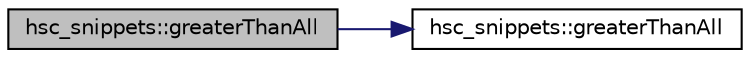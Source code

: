 digraph "hsc_snippets::greaterThanAll"
{
 // INTERACTIVE_SVG=YES
 // LATEX_PDF_SIZE
  edge [fontname="Helvetica",fontsize="10",labelfontname="Helvetica",labelfontsize="10"];
  node [fontname="Helvetica",fontsize="10",shape=record];
  rankdir="LR";
  Node1 [label="hsc_snippets::greaterThanAll",height=0.2,width=0.4,color="black", fillcolor="grey75", style="filled", fontcolor="black",tooltip=" "];
  Node1 -> Node2 [color="midnightblue",fontsize="10",style="solid",fontname="Helvetica"];
  Node2 [label="hsc_snippets::greaterThanAll",height=0.2,width=0.4,color="black", fillcolor="white", style="filled",URL="$namespacehsc__snippets.html#a9919b9e521c5513278a973e42a1bbf42",tooltip=" "];
}
